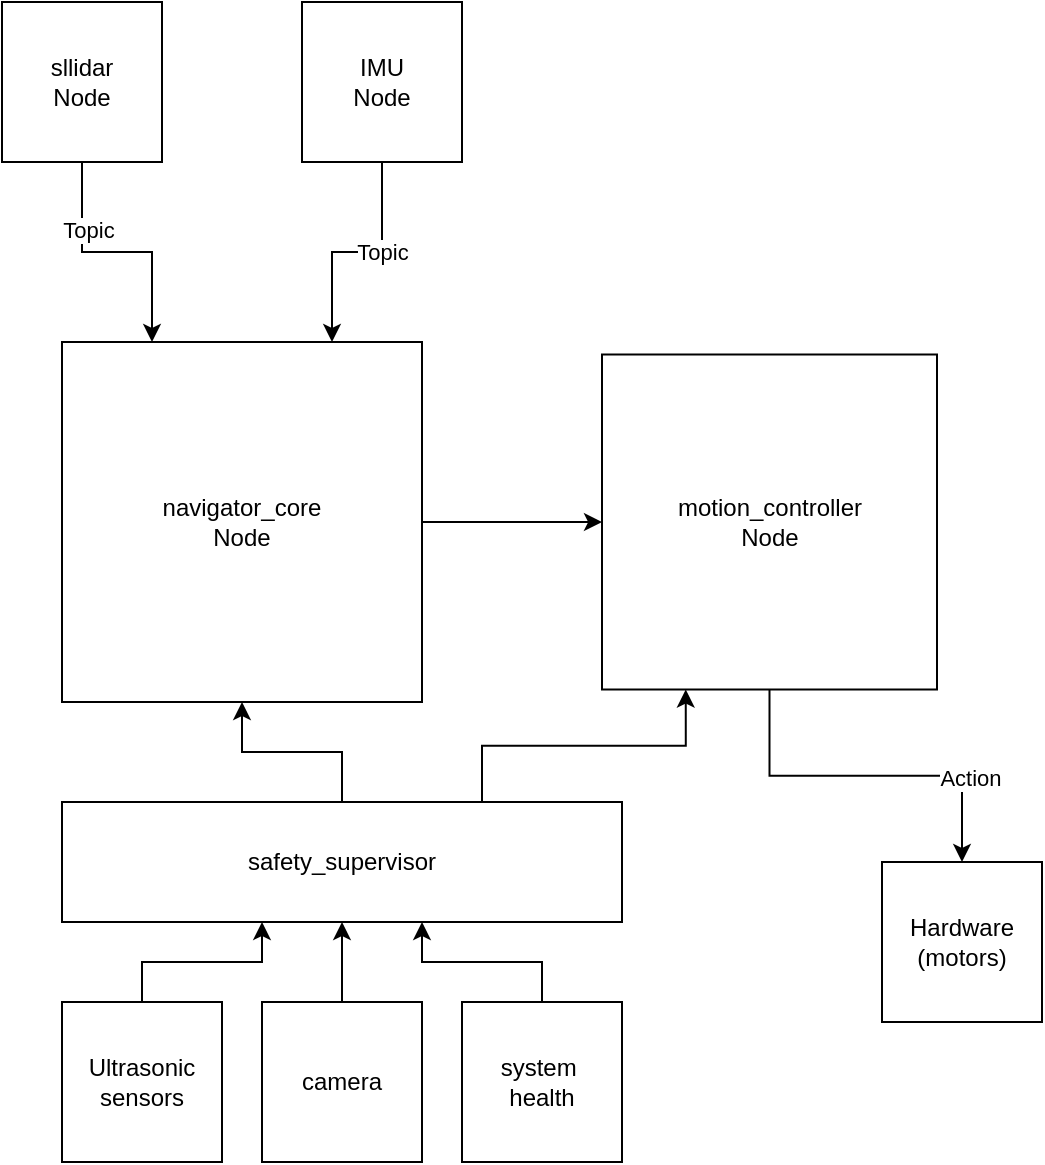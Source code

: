 <mxfile version="28.2.5">
  <diagram name="Page-1" id="iYMzaFh-86yUtlhNazVh">
    <mxGraphModel dx="677" dy="795" grid="1" gridSize="10" guides="1" tooltips="1" connect="1" arrows="1" fold="1" page="1" pageScale="1" pageWidth="850" pageHeight="1100" math="0" shadow="0">
      <root>
        <mxCell id="0" />
        <mxCell id="1" parent="0" />
        <mxCell id="1KlBY3VnwU9VValRui4F-8" style="edgeStyle=orthogonalEdgeStyle;rounded=0;orthogonalLoop=1;jettySize=auto;html=1;entryX=0.25;entryY=0;entryDx=0;entryDy=0;" edge="1" parent="1" source="1KlBY3VnwU9VValRui4F-1" target="1KlBY3VnwU9VValRui4F-3">
          <mxGeometry relative="1" as="geometry" />
        </mxCell>
        <mxCell id="1KlBY3VnwU9VValRui4F-12" value="Topic" style="edgeLabel;html=1;align=center;verticalAlign=middle;resizable=0;points=[];" vertex="1" connectable="0" parent="1KlBY3VnwU9VValRui4F-8">
          <mxGeometry x="-0.456" y="3" relative="1" as="geometry">
            <mxPoint as="offset" />
          </mxGeometry>
        </mxCell>
        <mxCell id="1KlBY3VnwU9VValRui4F-1" value="&lt;div&gt;sllidar&lt;br&gt;Node&lt;/div&gt;" style="whiteSpace=wrap;html=1;aspect=fixed;" vertex="1" parent="1">
          <mxGeometry x="60" y="80" width="80" height="80" as="geometry" />
        </mxCell>
        <mxCell id="1KlBY3VnwU9VValRui4F-9" style="edgeStyle=orthogonalEdgeStyle;rounded=0;orthogonalLoop=1;jettySize=auto;html=1;entryX=0.75;entryY=0;entryDx=0;entryDy=0;" edge="1" parent="1" source="1KlBY3VnwU9VValRui4F-2" target="1KlBY3VnwU9VValRui4F-3">
          <mxGeometry relative="1" as="geometry" />
        </mxCell>
        <mxCell id="1KlBY3VnwU9VValRui4F-11" value="Topic" style="edgeLabel;html=1;align=center;verticalAlign=middle;resizable=0;points=[];" vertex="1" connectable="0" parent="1KlBY3VnwU9VValRui4F-9">
          <mxGeometry x="-0.217" relative="1" as="geometry">
            <mxPoint as="offset" />
          </mxGeometry>
        </mxCell>
        <mxCell id="1KlBY3VnwU9VValRui4F-2" value="&lt;div&gt;IMU&lt;br&gt;Node&lt;/div&gt;" style="whiteSpace=wrap;html=1;aspect=fixed;" vertex="1" parent="1">
          <mxGeometry x="210" y="80" width="80" height="80" as="geometry" />
        </mxCell>
        <mxCell id="1KlBY3VnwU9VValRui4F-14" style="edgeStyle=orthogonalEdgeStyle;rounded=0;orthogonalLoop=1;jettySize=auto;html=1;" edge="1" parent="1" source="1KlBY3VnwU9VValRui4F-3" target="1KlBY3VnwU9VValRui4F-5">
          <mxGeometry relative="1" as="geometry" />
        </mxCell>
        <mxCell id="1KlBY3VnwU9VValRui4F-3" value="&lt;div&gt;navigator_core&lt;br&gt;Node&lt;/div&gt;" style="whiteSpace=wrap;html=1;aspect=fixed;" vertex="1" parent="1">
          <mxGeometry x="90" y="250" width="180" height="180" as="geometry" />
        </mxCell>
        <mxCell id="1KlBY3VnwU9VValRui4F-10" style="edgeStyle=orthogonalEdgeStyle;rounded=0;orthogonalLoop=1;jettySize=auto;html=1;entryX=0.5;entryY=0;entryDx=0;entryDy=0;" edge="1" parent="1" source="1KlBY3VnwU9VValRui4F-5" target="1KlBY3VnwU9VValRui4F-6">
          <mxGeometry relative="1" as="geometry" />
        </mxCell>
        <mxCell id="1KlBY3VnwU9VValRui4F-13" value="Action" style="edgeLabel;html=1;align=center;verticalAlign=middle;resizable=0;points=[];" vertex="1" connectable="0" parent="1KlBY3VnwU9VValRui4F-10">
          <mxGeometry x="0.539" y="4" relative="1" as="geometry">
            <mxPoint as="offset" />
          </mxGeometry>
        </mxCell>
        <mxCell id="1KlBY3VnwU9VValRui4F-5" value="motion_controller&lt;br&gt;Node" style="whiteSpace=wrap;html=1;aspect=fixed;direction=south;" vertex="1" parent="1">
          <mxGeometry x="360" y="256.25" width="167.5" height="167.5" as="geometry" />
        </mxCell>
        <mxCell id="1KlBY3VnwU9VValRui4F-6" value="&lt;div&gt;Hardware&lt;br&gt;(motors)&lt;/div&gt;" style="whiteSpace=wrap;html=1;aspect=fixed;" vertex="1" parent="1">
          <mxGeometry x="500" y="510" width="80" height="80" as="geometry" />
        </mxCell>
        <mxCell id="1KlBY3VnwU9VValRui4F-17" value="" style="edgeStyle=orthogonalEdgeStyle;rounded=0;orthogonalLoop=1;jettySize=auto;html=1;" edge="1" parent="1" source="1KlBY3VnwU9VValRui4F-16" target="1KlBY3VnwU9VValRui4F-3">
          <mxGeometry relative="1" as="geometry" />
        </mxCell>
        <mxCell id="1KlBY3VnwU9VValRui4F-18" style="edgeStyle=orthogonalEdgeStyle;rounded=0;orthogonalLoop=1;jettySize=auto;html=1;exitX=0.75;exitY=0;exitDx=0;exitDy=0;entryX=1;entryY=0.75;entryDx=0;entryDy=0;" edge="1" parent="1" source="1KlBY3VnwU9VValRui4F-16" target="1KlBY3VnwU9VValRui4F-5">
          <mxGeometry relative="1" as="geometry" />
        </mxCell>
        <mxCell id="1KlBY3VnwU9VValRui4F-16" value="safety_supervisor" style="rounded=0;whiteSpace=wrap;html=1;" vertex="1" parent="1">
          <mxGeometry x="90" y="480" width="280" height="60" as="geometry" />
        </mxCell>
        <mxCell id="1KlBY3VnwU9VValRui4F-23" value="" style="edgeStyle=orthogonalEdgeStyle;rounded=0;orthogonalLoop=1;jettySize=auto;html=1;" edge="1" parent="1" source="1KlBY3VnwU9VValRui4F-19" target="1KlBY3VnwU9VValRui4F-16">
          <mxGeometry relative="1" as="geometry">
            <Array as="points">
              <mxPoint x="130" y="560" />
              <mxPoint x="190" y="560" />
            </Array>
          </mxGeometry>
        </mxCell>
        <mxCell id="1KlBY3VnwU9VValRui4F-19" value="&lt;div&gt;Ultrasonic&lt;/div&gt;&lt;div&gt;sensors&lt;/div&gt;" style="whiteSpace=wrap;html=1;aspect=fixed;" vertex="1" parent="1">
          <mxGeometry x="90" y="580" width="80" height="80" as="geometry" />
        </mxCell>
        <mxCell id="1KlBY3VnwU9VValRui4F-26" value="" style="edgeStyle=orthogonalEdgeStyle;rounded=0;orthogonalLoop=1;jettySize=auto;html=1;" edge="1" parent="1" source="1KlBY3VnwU9VValRui4F-21" target="1KlBY3VnwU9VValRui4F-16">
          <mxGeometry relative="1" as="geometry">
            <Array as="points">
              <mxPoint x="330" y="560" />
              <mxPoint x="270" y="560" />
            </Array>
          </mxGeometry>
        </mxCell>
        <mxCell id="1KlBY3VnwU9VValRui4F-21" value="&lt;div&gt;system&amp;nbsp;&lt;/div&gt;&lt;div&gt;health&lt;/div&gt;" style="whiteSpace=wrap;html=1;aspect=fixed;" vertex="1" parent="1">
          <mxGeometry x="290" y="580" width="80" height="80" as="geometry" />
        </mxCell>
        <mxCell id="1KlBY3VnwU9VValRui4F-27" value="" style="edgeStyle=orthogonalEdgeStyle;rounded=0;orthogonalLoop=1;jettySize=auto;html=1;" edge="1" parent="1" source="1KlBY3VnwU9VValRui4F-22" target="1KlBY3VnwU9VValRui4F-16">
          <mxGeometry relative="1" as="geometry" />
        </mxCell>
        <mxCell id="1KlBY3VnwU9VValRui4F-22" value="camera" style="whiteSpace=wrap;html=1;aspect=fixed;" vertex="1" parent="1">
          <mxGeometry x="190" y="580" width="80" height="80" as="geometry" />
        </mxCell>
      </root>
    </mxGraphModel>
  </diagram>
</mxfile>
